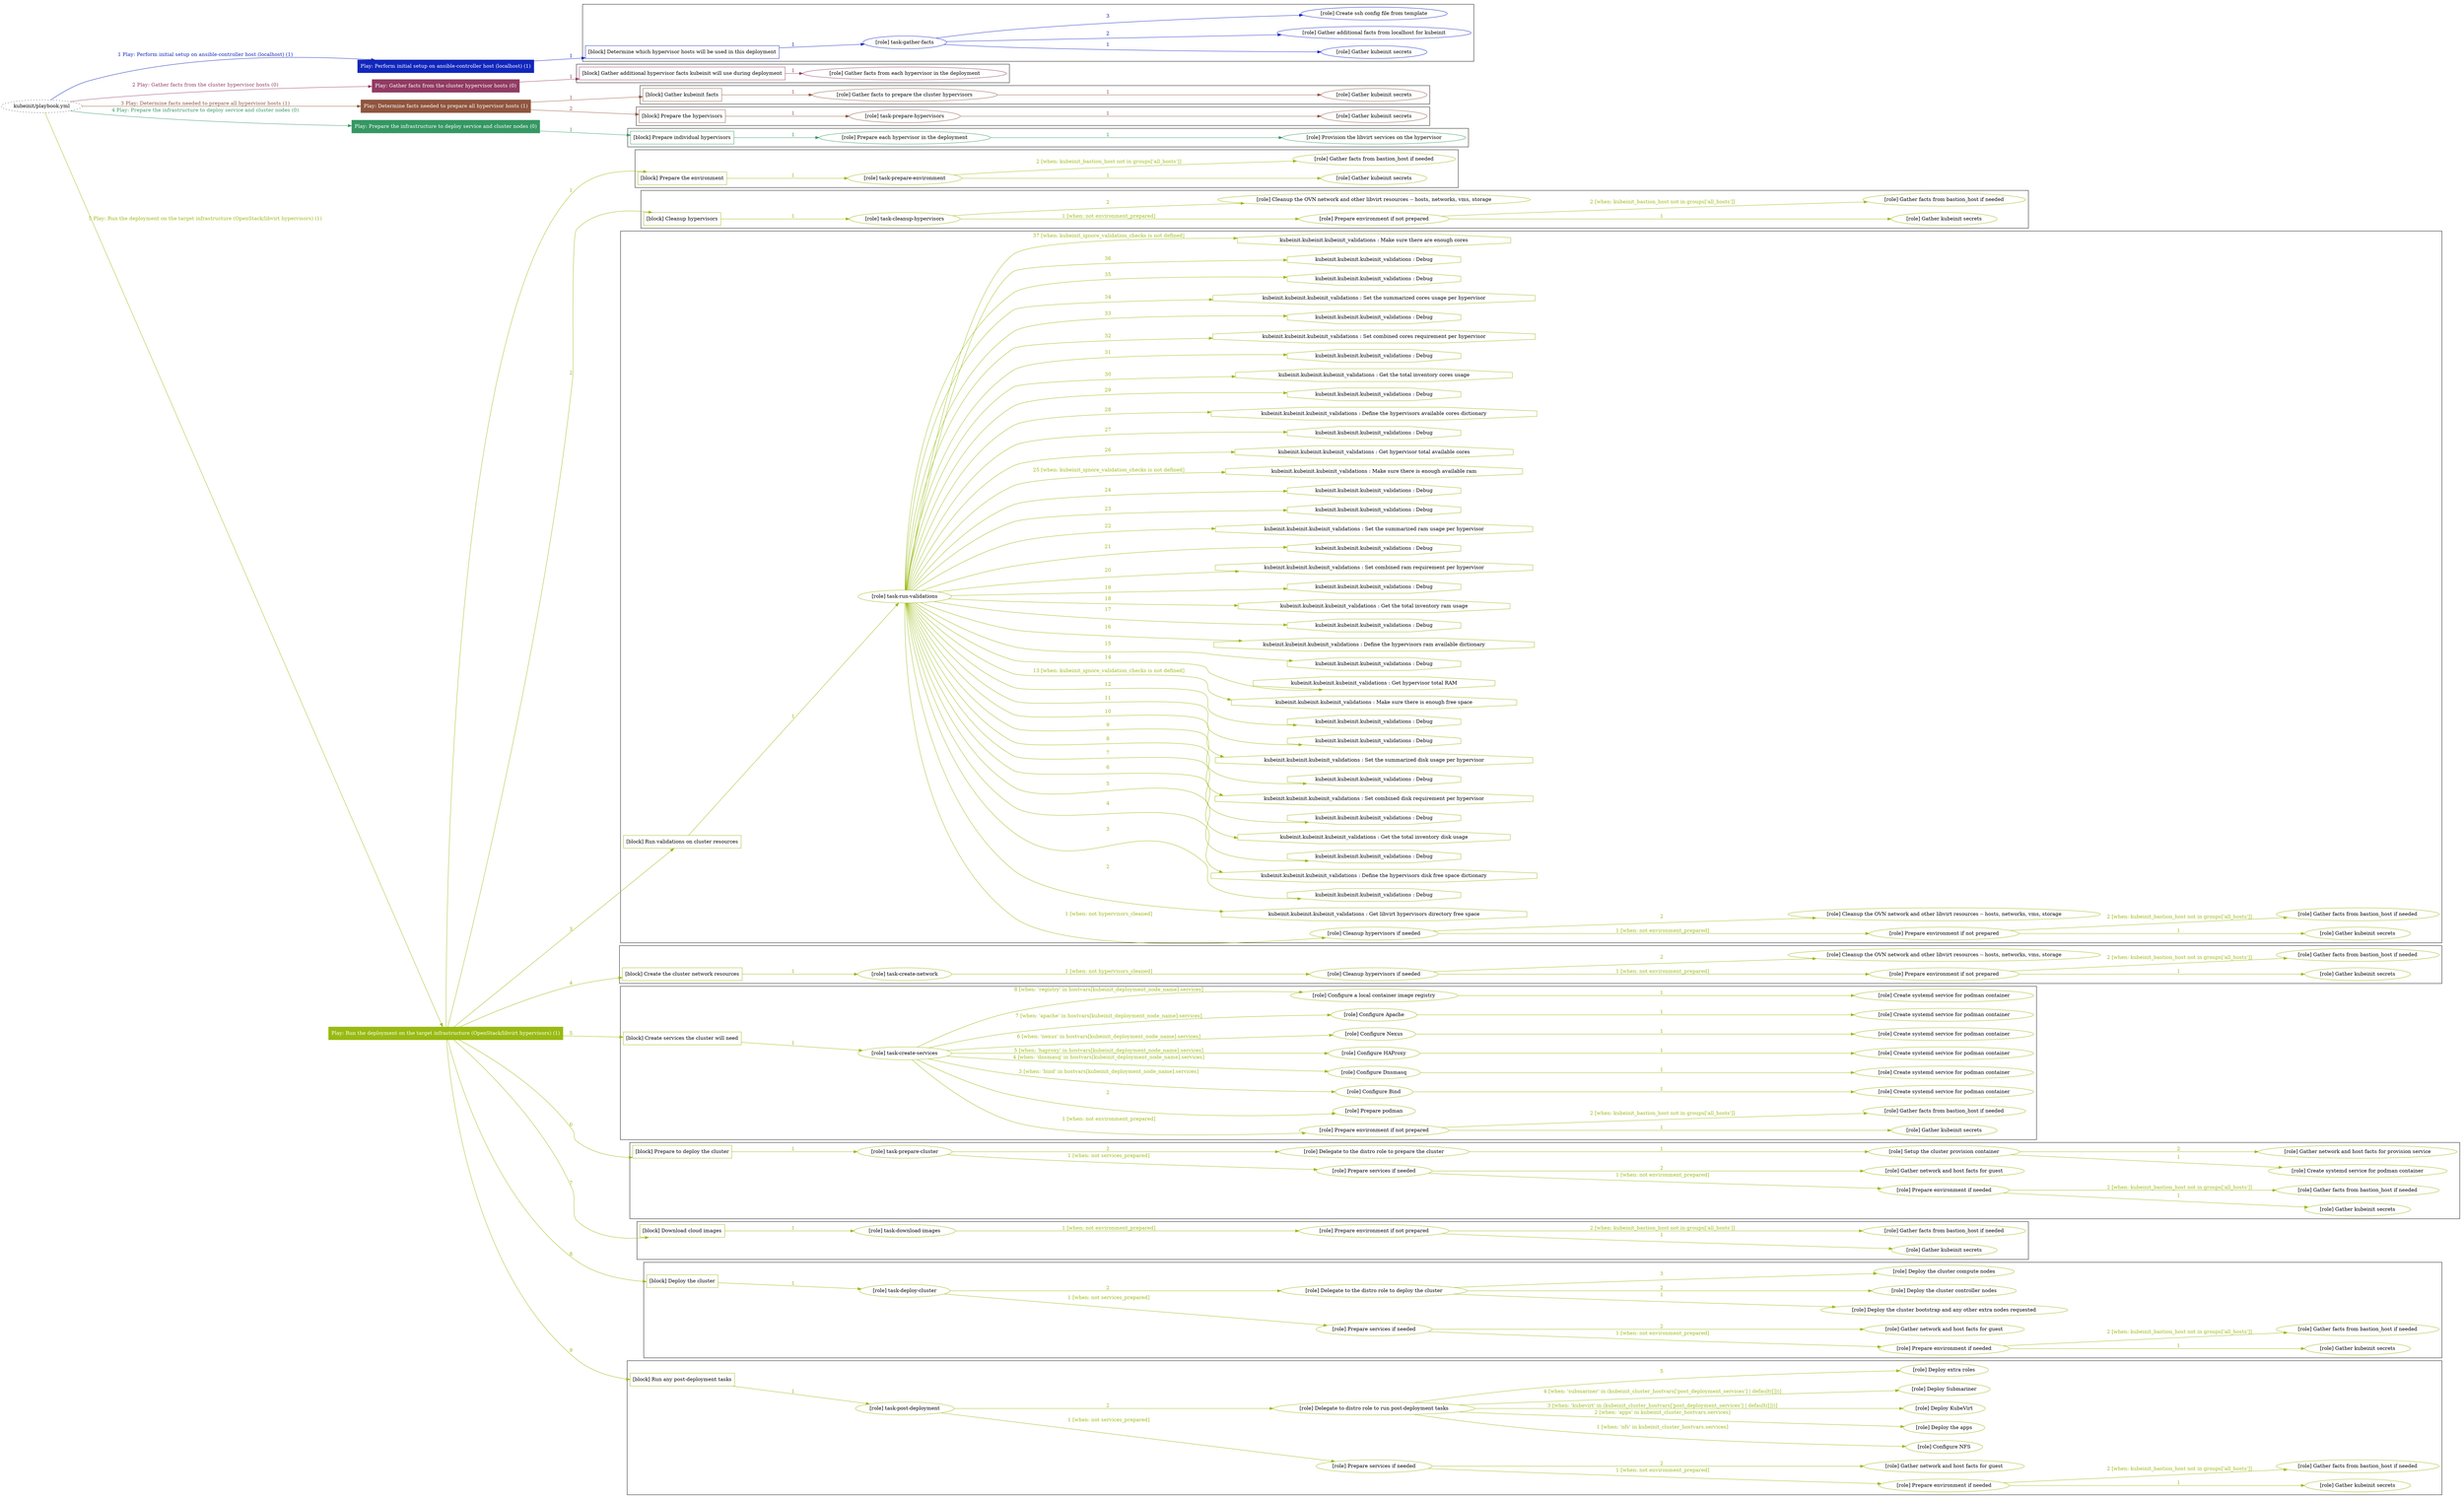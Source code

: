 digraph {
	graph [concentrate=true ordering=in rankdir=LR ratio=fill]
	edge [esep=5 sep=10]
	"kubeinit/playbook.yml" [URL="/home/runner/work/kubeinit/kubeinit/kubeinit/playbook.yml" id=playbook_8b12aa80 style=dotted]
	"kubeinit/playbook.yml" -> play_32041144 [label="1 Play: Perform initial setup on ansible-controller host (localhost) (1)" color="#1126bb" fontcolor="#1126bb" id=edge_play_32041144 labeltooltip="1 Play: Perform initial setup on ansible-controller host (localhost) (1)" tooltip="1 Play: Perform initial setup on ansible-controller host (localhost) (1)"]
	subgraph "Play: Perform initial setup on ansible-controller host (localhost) (1)" {
		play_32041144 [label="Play: Perform initial setup on ansible-controller host (localhost) (1)" URL="/home/runner/work/kubeinit/kubeinit/kubeinit/playbook.yml" color="#1126bb" fontcolor="#ffffff" id=play_32041144 shape=box style=filled tooltip=localhost]
		play_32041144 -> block_f4ffe1c3 [label=1 color="#1126bb" fontcolor="#1126bb" id=edge_block_f4ffe1c3 labeltooltip=1 tooltip=1]
		subgraph cluster_block_f4ffe1c3 {
			block_f4ffe1c3 [label="[block] Determine which hypervisor hosts will be used in this deployment" URL="/home/runner/work/kubeinit/kubeinit/kubeinit/playbook.yml" color="#1126bb" id=block_f4ffe1c3 labeltooltip="Determine which hypervisor hosts will be used in this deployment" shape=box tooltip="Determine which hypervisor hosts will be used in this deployment"]
			block_f4ffe1c3 -> role_4eb58a82 [label="1 " color="#1126bb" fontcolor="#1126bb" id=edge_role_4eb58a82 labeltooltip="1 " tooltip="1 "]
			subgraph "task-gather-facts" {
				role_4eb58a82 [label="[role] task-gather-facts" URL="/home/runner/work/kubeinit/kubeinit/kubeinit/playbook.yml" color="#1126bb" id=role_4eb58a82 tooltip="task-gather-facts"]
				role_4eb58a82 -> role_0585bf24 [label="1 " color="#1126bb" fontcolor="#1126bb" id=edge_role_0585bf24 labeltooltip="1 " tooltip="1 "]
				subgraph "Gather kubeinit secrets" {
					role_0585bf24 [label="[role] Gather kubeinit secrets" URL="/home/runner/.ansible/collections/ansible_collections/kubeinit/kubeinit/roles/kubeinit_prepare/tasks/build_hypervisors_group.yml" color="#1126bb" id=role_0585bf24 tooltip="Gather kubeinit secrets"]
				}
				role_4eb58a82 -> role_ec296f4f [label="2 " color="#1126bb" fontcolor="#1126bb" id=edge_role_ec296f4f labeltooltip="2 " tooltip="2 "]
				subgraph "Gather additional facts from localhost for kubeinit" {
					role_ec296f4f [label="[role] Gather additional facts from localhost for kubeinit" URL="/home/runner/.ansible/collections/ansible_collections/kubeinit/kubeinit/roles/kubeinit_prepare/tasks/build_hypervisors_group.yml" color="#1126bb" id=role_ec296f4f tooltip="Gather additional facts from localhost for kubeinit"]
				}
				role_4eb58a82 -> role_0dd475bd [label="3 " color="#1126bb" fontcolor="#1126bb" id=edge_role_0dd475bd labeltooltip="3 " tooltip="3 "]
				subgraph "Create ssh config file from template" {
					role_0dd475bd [label="[role] Create ssh config file from template" URL="/home/runner/.ansible/collections/ansible_collections/kubeinit/kubeinit/roles/kubeinit_prepare/tasks/build_hypervisors_group.yml" color="#1126bb" id=role_0dd475bd tooltip="Create ssh config file from template"]
				}
			}
		}
	}
	"kubeinit/playbook.yml" -> play_41a4c770 [label="2 Play: Gather facts from the cluster hypervisor hosts (0)" color="#913b63" fontcolor="#913b63" id=edge_play_41a4c770 labeltooltip="2 Play: Gather facts from the cluster hypervisor hosts (0)" tooltip="2 Play: Gather facts from the cluster hypervisor hosts (0)"]
	subgraph "Play: Gather facts from the cluster hypervisor hosts (0)" {
		play_41a4c770 [label="Play: Gather facts from the cluster hypervisor hosts (0)" URL="/home/runner/work/kubeinit/kubeinit/kubeinit/playbook.yml" color="#913b63" fontcolor="#ffffff" id=play_41a4c770 shape=box style=filled tooltip="Play: Gather facts from the cluster hypervisor hosts (0)"]
		play_41a4c770 -> block_f45b9be2 [label=1 color="#913b63" fontcolor="#913b63" id=edge_block_f45b9be2 labeltooltip=1 tooltip=1]
		subgraph cluster_block_f45b9be2 {
			block_f45b9be2 [label="[block] Gather additional hypervisor facts kubeinit will use during deployment" URL="/home/runner/work/kubeinit/kubeinit/kubeinit/playbook.yml" color="#913b63" id=block_f45b9be2 labeltooltip="Gather additional hypervisor facts kubeinit will use during deployment" shape=box tooltip="Gather additional hypervisor facts kubeinit will use during deployment"]
			block_f45b9be2 -> role_9c5a88fc [label="1 " color="#913b63" fontcolor="#913b63" id=edge_role_9c5a88fc labeltooltip="1 " tooltip="1 "]
			subgraph "Gather facts from each hypervisor in the deployment" {
				role_9c5a88fc [label="[role] Gather facts from each hypervisor in the deployment" URL="/home/runner/work/kubeinit/kubeinit/kubeinit/playbook.yml" color="#913b63" id=role_9c5a88fc tooltip="Gather facts from each hypervisor in the deployment"]
			}
		}
	}
	"kubeinit/playbook.yml" -> play_cfd9cc28 [label="3 Play: Determine facts needed to prepare all hypervisor hosts (1)" color="#8f553d" fontcolor="#8f553d" id=edge_play_cfd9cc28 labeltooltip="3 Play: Determine facts needed to prepare all hypervisor hosts (1)" tooltip="3 Play: Determine facts needed to prepare all hypervisor hosts (1)"]
	subgraph "Play: Determine facts needed to prepare all hypervisor hosts (1)" {
		play_cfd9cc28 [label="Play: Determine facts needed to prepare all hypervisor hosts (1)" URL="/home/runner/work/kubeinit/kubeinit/kubeinit/playbook.yml" color="#8f553d" fontcolor="#ffffff" id=play_cfd9cc28 shape=box style=filled tooltip=localhost]
		play_cfd9cc28 -> block_72a7403e [label=1 color="#8f553d" fontcolor="#8f553d" id=edge_block_72a7403e labeltooltip=1 tooltip=1]
		subgraph cluster_block_72a7403e {
			block_72a7403e [label="[block] Gather kubeinit facts" URL="/home/runner/work/kubeinit/kubeinit/kubeinit/playbook.yml" color="#8f553d" id=block_72a7403e labeltooltip="Gather kubeinit facts" shape=box tooltip="Gather kubeinit facts"]
			block_72a7403e -> role_560a6dba [label="1 " color="#8f553d" fontcolor="#8f553d" id=edge_role_560a6dba labeltooltip="1 " tooltip="1 "]
			subgraph "Gather facts to prepare the cluster hypervisors" {
				role_560a6dba [label="[role] Gather facts to prepare the cluster hypervisors" URL="/home/runner/work/kubeinit/kubeinit/kubeinit/playbook.yml" color="#8f553d" id=role_560a6dba tooltip="Gather facts to prepare the cluster hypervisors"]
				role_560a6dba -> role_d47bc253 [label="1 " color="#8f553d" fontcolor="#8f553d" id=edge_role_d47bc253 labeltooltip="1 " tooltip="1 "]
				subgraph "Gather kubeinit secrets" {
					role_d47bc253 [label="[role] Gather kubeinit secrets" URL="/home/runner/.ansible/collections/ansible_collections/kubeinit/kubeinit/roles/kubeinit_prepare/tasks/gather_kubeinit_facts.yml" color="#8f553d" id=role_d47bc253 tooltip="Gather kubeinit secrets"]
				}
			}
		}
		play_cfd9cc28 -> block_641750ef [label=2 color="#8f553d" fontcolor="#8f553d" id=edge_block_641750ef labeltooltip=2 tooltip=2]
		subgraph cluster_block_641750ef {
			block_641750ef [label="[block] Prepare the hypervisors" URL="/home/runner/work/kubeinit/kubeinit/kubeinit/playbook.yml" color="#8f553d" id=block_641750ef labeltooltip="Prepare the hypervisors" shape=box tooltip="Prepare the hypervisors"]
			block_641750ef -> role_99700497 [label="1 " color="#8f553d" fontcolor="#8f553d" id=edge_role_99700497 labeltooltip="1 " tooltip="1 "]
			subgraph "task-prepare-hypervisors" {
				role_99700497 [label="[role] task-prepare-hypervisors" URL="/home/runner/work/kubeinit/kubeinit/kubeinit/playbook.yml" color="#8f553d" id=role_99700497 tooltip="task-prepare-hypervisors"]
				role_99700497 -> role_47a752c6 [label="1 " color="#8f553d" fontcolor="#8f553d" id=edge_role_47a752c6 labeltooltip="1 " tooltip="1 "]
				subgraph "Gather kubeinit secrets" {
					role_47a752c6 [label="[role] Gather kubeinit secrets" URL="/home/runner/.ansible/collections/ansible_collections/kubeinit/kubeinit/roles/kubeinit_prepare/tasks/gather_kubeinit_facts.yml" color="#8f553d" id=role_47a752c6 tooltip="Gather kubeinit secrets"]
				}
			}
		}
	}
	"kubeinit/playbook.yml" -> play_3827c66f [label="4 Play: Prepare the infrastructure to deploy service and cluster nodes (0)" color="#359763" fontcolor="#359763" id=edge_play_3827c66f labeltooltip="4 Play: Prepare the infrastructure to deploy service and cluster nodes (0)" tooltip="4 Play: Prepare the infrastructure to deploy service and cluster nodes (0)"]
	subgraph "Play: Prepare the infrastructure to deploy service and cluster nodes (0)" {
		play_3827c66f [label="Play: Prepare the infrastructure to deploy service and cluster nodes (0)" URL="/home/runner/work/kubeinit/kubeinit/kubeinit/playbook.yml" color="#359763" fontcolor="#ffffff" id=play_3827c66f shape=box style=filled tooltip="Play: Prepare the infrastructure to deploy service and cluster nodes (0)"]
		play_3827c66f -> block_56265cd6 [label=1 color="#359763" fontcolor="#359763" id=edge_block_56265cd6 labeltooltip=1 tooltip=1]
		subgraph cluster_block_56265cd6 {
			block_56265cd6 [label="[block] Prepare individual hypervisors" URL="/home/runner/work/kubeinit/kubeinit/kubeinit/playbook.yml" color="#359763" id=block_56265cd6 labeltooltip="Prepare individual hypervisors" shape=box tooltip="Prepare individual hypervisors"]
			block_56265cd6 -> role_47e3dcce [label="1 " color="#359763" fontcolor="#359763" id=edge_role_47e3dcce labeltooltip="1 " tooltip="1 "]
			subgraph "Prepare each hypervisor in the deployment" {
				role_47e3dcce [label="[role] Prepare each hypervisor in the deployment" URL="/home/runner/work/kubeinit/kubeinit/kubeinit/playbook.yml" color="#359763" id=role_47e3dcce tooltip="Prepare each hypervisor in the deployment"]
				role_47e3dcce -> role_7da833a6 [label="1 " color="#359763" fontcolor="#359763" id=edge_role_7da833a6 labeltooltip="1 " tooltip="1 "]
				subgraph "Provision the libvirt services on the hypervisor" {
					role_7da833a6 [label="[role] Provision the libvirt services on the hypervisor" URL="/home/runner/.ansible/collections/ansible_collections/kubeinit/kubeinit/roles/kubeinit_prepare/tasks/prepare_hypervisor.yml" color="#359763" id=role_7da833a6 tooltip="Provision the libvirt services on the hypervisor"]
				}
			}
		}
	}
	"kubeinit/playbook.yml" -> play_e347ad2b [label="5 Play: Run the deployment on the target infrastructure (OpenStack/libvirt hypervisors) (1)" color="#98ba12" fontcolor="#98ba12" id=edge_play_e347ad2b labeltooltip="5 Play: Run the deployment on the target infrastructure (OpenStack/libvirt hypervisors) (1)" tooltip="5 Play: Run the deployment on the target infrastructure (OpenStack/libvirt hypervisors) (1)"]
	subgraph "Play: Run the deployment on the target infrastructure (OpenStack/libvirt hypervisors) (1)" {
		play_e347ad2b [label="Play: Run the deployment on the target infrastructure (OpenStack/libvirt hypervisors) (1)" URL="/home/runner/work/kubeinit/kubeinit/kubeinit/playbook.yml" color="#98ba12" fontcolor="#ffffff" id=play_e347ad2b shape=box style=filled tooltip=localhost]
		play_e347ad2b -> block_23917471 [label=1 color="#98ba12" fontcolor="#98ba12" id=edge_block_23917471 labeltooltip=1 tooltip=1]
		subgraph cluster_block_23917471 {
			block_23917471 [label="[block] Prepare the environment" URL="/home/runner/work/kubeinit/kubeinit/kubeinit/playbook.yml" color="#98ba12" id=block_23917471 labeltooltip="Prepare the environment" shape=box tooltip="Prepare the environment"]
			block_23917471 -> role_3a523048 [label="1 " color="#98ba12" fontcolor="#98ba12" id=edge_role_3a523048 labeltooltip="1 " tooltip="1 "]
			subgraph "task-prepare-environment" {
				role_3a523048 [label="[role] task-prepare-environment" URL="/home/runner/work/kubeinit/kubeinit/kubeinit/playbook.yml" color="#98ba12" id=role_3a523048 tooltip="task-prepare-environment"]
				role_3a523048 -> role_b6a2ec18 [label="1 " color="#98ba12" fontcolor="#98ba12" id=edge_role_b6a2ec18 labeltooltip="1 " tooltip="1 "]
				subgraph "Gather kubeinit secrets" {
					role_b6a2ec18 [label="[role] Gather kubeinit secrets" URL="/home/runner/.ansible/collections/ansible_collections/kubeinit/kubeinit/roles/kubeinit_prepare/tasks/gather_kubeinit_facts.yml" color="#98ba12" id=role_b6a2ec18 tooltip="Gather kubeinit secrets"]
				}
				role_3a523048 -> role_ccd3f1cb [label="2 [when: kubeinit_bastion_host not in groups['all_hosts']]" color="#98ba12" fontcolor="#98ba12" id=edge_role_ccd3f1cb labeltooltip="2 [when: kubeinit_bastion_host not in groups['all_hosts']]" tooltip="2 [when: kubeinit_bastion_host not in groups['all_hosts']]"]
				subgraph "Gather facts from bastion_host if needed" {
					role_ccd3f1cb [label="[role] Gather facts from bastion_host if needed" URL="/home/runner/.ansible/collections/ansible_collections/kubeinit/kubeinit/roles/kubeinit_prepare/tasks/main.yml" color="#98ba12" id=role_ccd3f1cb tooltip="Gather facts from bastion_host if needed"]
				}
			}
		}
		play_e347ad2b -> block_2bd3805b [label=2 color="#98ba12" fontcolor="#98ba12" id=edge_block_2bd3805b labeltooltip=2 tooltip=2]
		subgraph cluster_block_2bd3805b {
			block_2bd3805b [label="[block] Cleanup hypervisors" URL="/home/runner/work/kubeinit/kubeinit/kubeinit/playbook.yml" color="#98ba12" id=block_2bd3805b labeltooltip="Cleanup hypervisors" shape=box tooltip="Cleanup hypervisors"]
			block_2bd3805b -> role_9230baf7 [label="1 " color="#98ba12" fontcolor="#98ba12" id=edge_role_9230baf7 labeltooltip="1 " tooltip="1 "]
			subgraph "task-cleanup-hypervisors" {
				role_9230baf7 [label="[role] task-cleanup-hypervisors" URL="/home/runner/work/kubeinit/kubeinit/kubeinit/playbook.yml" color="#98ba12" id=role_9230baf7 tooltip="task-cleanup-hypervisors"]
				role_9230baf7 -> role_53d10591 [label="1 [when: not environment_prepared]" color="#98ba12" fontcolor="#98ba12" id=edge_role_53d10591 labeltooltip="1 [when: not environment_prepared]" tooltip="1 [when: not environment_prepared]"]
				subgraph "Prepare environment if not prepared" {
					role_53d10591 [label="[role] Prepare environment if not prepared" URL="/home/runner/.ansible/collections/ansible_collections/kubeinit/kubeinit/roles/kubeinit_libvirt/tasks/cleanup_hypervisors.yml" color="#98ba12" id=role_53d10591 tooltip="Prepare environment if not prepared"]
					role_53d10591 -> role_59c97da1 [label="1 " color="#98ba12" fontcolor="#98ba12" id=edge_role_59c97da1 labeltooltip="1 " tooltip="1 "]
					subgraph "Gather kubeinit secrets" {
						role_59c97da1 [label="[role] Gather kubeinit secrets" URL="/home/runner/.ansible/collections/ansible_collections/kubeinit/kubeinit/roles/kubeinit_prepare/tasks/gather_kubeinit_facts.yml" color="#98ba12" id=role_59c97da1 tooltip="Gather kubeinit secrets"]
					}
					role_53d10591 -> role_84576f55 [label="2 [when: kubeinit_bastion_host not in groups['all_hosts']]" color="#98ba12" fontcolor="#98ba12" id=edge_role_84576f55 labeltooltip="2 [when: kubeinit_bastion_host not in groups['all_hosts']]" tooltip="2 [when: kubeinit_bastion_host not in groups['all_hosts']]"]
					subgraph "Gather facts from bastion_host if needed" {
						role_84576f55 [label="[role] Gather facts from bastion_host if needed" URL="/home/runner/.ansible/collections/ansible_collections/kubeinit/kubeinit/roles/kubeinit_prepare/tasks/main.yml" color="#98ba12" id=role_84576f55 tooltip="Gather facts from bastion_host if needed"]
					}
				}
				role_9230baf7 -> role_d8c16086 [label="2 " color="#98ba12" fontcolor="#98ba12" id=edge_role_d8c16086 labeltooltip="2 " tooltip="2 "]
				subgraph "Cleanup the OVN network and other libvirt resources -- hosts, networks, vms, storage" {
					role_d8c16086 [label="[role] Cleanup the OVN network and other libvirt resources -- hosts, networks, vms, storage" URL="/home/runner/.ansible/collections/ansible_collections/kubeinit/kubeinit/roles/kubeinit_libvirt/tasks/cleanup_hypervisors.yml" color="#98ba12" id=role_d8c16086 tooltip="Cleanup the OVN network and other libvirt resources -- hosts, networks, vms, storage"]
				}
			}
		}
		play_e347ad2b -> block_ea055cd5 [label=3 color="#98ba12" fontcolor="#98ba12" id=edge_block_ea055cd5 labeltooltip=3 tooltip=3]
		subgraph cluster_block_ea055cd5 {
			block_ea055cd5 [label="[block] Run validations on cluster resources" URL="/home/runner/work/kubeinit/kubeinit/kubeinit/playbook.yml" color="#98ba12" id=block_ea055cd5 labeltooltip="Run validations on cluster resources" shape=box tooltip="Run validations on cluster resources"]
			block_ea055cd5 -> role_c07b286b [label="1 " color="#98ba12" fontcolor="#98ba12" id=edge_role_c07b286b labeltooltip="1 " tooltip="1 "]
			subgraph "task-run-validations" {
				role_c07b286b [label="[role] task-run-validations" URL="/home/runner/work/kubeinit/kubeinit/kubeinit/playbook.yml" color="#98ba12" id=role_c07b286b tooltip="task-run-validations"]
				role_c07b286b -> role_439ac040 [label="1 [when: not hypervisors_cleaned]" color="#98ba12" fontcolor="#98ba12" id=edge_role_439ac040 labeltooltip="1 [when: not hypervisors_cleaned]" tooltip="1 [when: not hypervisors_cleaned]"]
				subgraph "Cleanup hypervisors if needed" {
					role_439ac040 [label="[role] Cleanup hypervisors if needed" URL="/home/runner/.ansible/collections/ansible_collections/kubeinit/kubeinit/roles/kubeinit_validations/tasks/main.yml" color="#98ba12" id=role_439ac040 tooltip="Cleanup hypervisors if needed"]
					role_439ac040 -> role_efeaed1e [label="1 [when: not environment_prepared]" color="#98ba12" fontcolor="#98ba12" id=edge_role_efeaed1e labeltooltip="1 [when: not environment_prepared]" tooltip="1 [when: not environment_prepared]"]
					subgraph "Prepare environment if not prepared" {
						role_efeaed1e [label="[role] Prepare environment if not prepared" URL="/home/runner/.ansible/collections/ansible_collections/kubeinit/kubeinit/roles/kubeinit_libvirt/tasks/cleanup_hypervisors.yml" color="#98ba12" id=role_efeaed1e tooltip="Prepare environment if not prepared"]
						role_efeaed1e -> role_7ae029b1 [label="1 " color="#98ba12" fontcolor="#98ba12" id=edge_role_7ae029b1 labeltooltip="1 " tooltip="1 "]
						subgraph "Gather kubeinit secrets" {
							role_7ae029b1 [label="[role] Gather kubeinit secrets" URL="/home/runner/.ansible/collections/ansible_collections/kubeinit/kubeinit/roles/kubeinit_prepare/tasks/gather_kubeinit_facts.yml" color="#98ba12" id=role_7ae029b1 tooltip="Gather kubeinit secrets"]
						}
						role_efeaed1e -> role_243240c2 [label="2 [when: kubeinit_bastion_host not in groups['all_hosts']]" color="#98ba12" fontcolor="#98ba12" id=edge_role_243240c2 labeltooltip="2 [when: kubeinit_bastion_host not in groups['all_hosts']]" tooltip="2 [when: kubeinit_bastion_host not in groups['all_hosts']]"]
						subgraph "Gather facts from bastion_host if needed" {
							role_243240c2 [label="[role] Gather facts from bastion_host if needed" URL="/home/runner/.ansible/collections/ansible_collections/kubeinit/kubeinit/roles/kubeinit_prepare/tasks/main.yml" color="#98ba12" id=role_243240c2 tooltip="Gather facts from bastion_host if needed"]
						}
					}
					role_439ac040 -> role_572f9da3 [label="2 " color="#98ba12" fontcolor="#98ba12" id=edge_role_572f9da3 labeltooltip="2 " tooltip="2 "]
					subgraph "Cleanup the OVN network and other libvirt resources -- hosts, networks, vms, storage" {
						role_572f9da3 [label="[role] Cleanup the OVN network and other libvirt resources -- hosts, networks, vms, storage" URL="/home/runner/.ansible/collections/ansible_collections/kubeinit/kubeinit/roles/kubeinit_libvirt/tasks/cleanup_hypervisors.yml" color="#98ba12" id=role_572f9da3 tooltip="Cleanup the OVN network and other libvirt resources -- hosts, networks, vms, storage"]
					}
				}
				task_7e718cb1 [label="kubeinit.kubeinit.kubeinit_validations : Get libvirt hypervisors directory free space" URL="/home/runner/.ansible/collections/ansible_collections/kubeinit/kubeinit/roles/kubeinit_validations/tasks/10_libvirt_free_space.yml" color="#98ba12" id=task_7e718cb1 shape=octagon tooltip="kubeinit.kubeinit.kubeinit_validations : Get libvirt hypervisors directory free space"]
				role_c07b286b -> task_7e718cb1 [label="2 " color="#98ba12" fontcolor="#98ba12" id=edge_task_7e718cb1 labeltooltip="2 " tooltip="2 "]
				task_f4bd7e48 [label="kubeinit.kubeinit.kubeinit_validations : Debug" URL="/home/runner/.ansible/collections/ansible_collections/kubeinit/kubeinit/roles/kubeinit_validations/tasks/10_libvirt_free_space.yml" color="#98ba12" id=task_f4bd7e48 shape=octagon tooltip="kubeinit.kubeinit.kubeinit_validations : Debug"]
				role_c07b286b -> task_f4bd7e48 [label="3 " color="#98ba12" fontcolor="#98ba12" id=edge_task_f4bd7e48 labeltooltip="3 " tooltip="3 "]
				task_ff4e1c7a [label="kubeinit.kubeinit.kubeinit_validations : Define the hypervisors disk free space dictionary" URL="/home/runner/.ansible/collections/ansible_collections/kubeinit/kubeinit/roles/kubeinit_validations/tasks/10_libvirt_free_space.yml" color="#98ba12" id=task_ff4e1c7a shape=octagon tooltip="kubeinit.kubeinit.kubeinit_validations : Define the hypervisors disk free space dictionary"]
				role_c07b286b -> task_ff4e1c7a [label="4 " color="#98ba12" fontcolor="#98ba12" id=edge_task_ff4e1c7a labeltooltip="4 " tooltip="4 "]
				task_99298e10 [label="kubeinit.kubeinit.kubeinit_validations : Debug" URL="/home/runner/.ansible/collections/ansible_collections/kubeinit/kubeinit/roles/kubeinit_validations/tasks/10_libvirt_free_space.yml" color="#98ba12" id=task_99298e10 shape=octagon tooltip="kubeinit.kubeinit.kubeinit_validations : Debug"]
				role_c07b286b -> task_99298e10 [label="5 " color="#98ba12" fontcolor="#98ba12" id=edge_task_99298e10 labeltooltip="5 " tooltip="5 "]
				task_6109164d [label="kubeinit.kubeinit.kubeinit_validations : Get the total inventory disk usage" URL="/home/runner/.ansible/collections/ansible_collections/kubeinit/kubeinit/roles/kubeinit_validations/tasks/10_libvirt_free_space.yml" color="#98ba12" id=task_6109164d shape=octagon tooltip="kubeinit.kubeinit.kubeinit_validations : Get the total inventory disk usage"]
				role_c07b286b -> task_6109164d [label="6 " color="#98ba12" fontcolor="#98ba12" id=edge_task_6109164d labeltooltip="6 " tooltip="6 "]
				task_1cd34468 [label="kubeinit.kubeinit.kubeinit_validations : Debug" URL="/home/runner/.ansible/collections/ansible_collections/kubeinit/kubeinit/roles/kubeinit_validations/tasks/10_libvirt_free_space.yml" color="#98ba12" id=task_1cd34468 shape=octagon tooltip="kubeinit.kubeinit.kubeinit_validations : Debug"]
				role_c07b286b -> task_1cd34468 [label="7 " color="#98ba12" fontcolor="#98ba12" id=edge_task_1cd34468 labeltooltip="7 " tooltip="7 "]
				task_bff57b2f [label="kubeinit.kubeinit.kubeinit_validations : Set combined disk requirement per hypervisor" URL="/home/runner/.ansible/collections/ansible_collections/kubeinit/kubeinit/roles/kubeinit_validations/tasks/10_libvirt_free_space.yml" color="#98ba12" id=task_bff57b2f shape=octagon tooltip="kubeinit.kubeinit.kubeinit_validations : Set combined disk requirement per hypervisor"]
				role_c07b286b -> task_bff57b2f [label="8 " color="#98ba12" fontcolor="#98ba12" id=edge_task_bff57b2f labeltooltip="8 " tooltip="8 "]
				task_03d071d6 [label="kubeinit.kubeinit.kubeinit_validations : Debug" URL="/home/runner/.ansible/collections/ansible_collections/kubeinit/kubeinit/roles/kubeinit_validations/tasks/10_libvirt_free_space.yml" color="#98ba12" id=task_03d071d6 shape=octagon tooltip="kubeinit.kubeinit.kubeinit_validations : Debug"]
				role_c07b286b -> task_03d071d6 [label="9 " color="#98ba12" fontcolor="#98ba12" id=edge_task_03d071d6 labeltooltip="9 " tooltip="9 "]
				task_604003cd [label="kubeinit.kubeinit.kubeinit_validations : Set the summarized disk usage per hypervisor" URL="/home/runner/.ansible/collections/ansible_collections/kubeinit/kubeinit/roles/kubeinit_validations/tasks/10_libvirt_free_space.yml" color="#98ba12" id=task_604003cd shape=octagon tooltip="kubeinit.kubeinit.kubeinit_validations : Set the summarized disk usage per hypervisor"]
				role_c07b286b -> task_604003cd [label="10 " color="#98ba12" fontcolor="#98ba12" id=edge_task_604003cd labeltooltip="10 " tooltip="10 "]
				task_500b177b [label="kubeinit.kubeinit.kubeinit_validations : Debug" URL="/home/runner/.ansible/collections/ansible_collections/kubeinit/kubeinit/roles/kubeinit_validations/tasks/10_libvirt_free_space.yml" color="#98ba12" id=task_500b177b shape=octagon tooltip="kubeinit.kubeinit.kubeinit_validations : Debug"]
				role_c07b286b -> task_500b177b [label="11 " color="#98ba12" fontcolor="#98ba12" id=edge_task_500b177b labeltooltip="11 " tooltip="11 "]
				task_870cc62e [label="kubeinit.kubeinit.kubeinit_validations : Debug" URL="/home/runner/.ansible/collections/ansible_collections/kubeinit/kubeinit/roles/kubeinit_validations/tasks/10_libvirt_free_space.yml" color="#98ba12" id=task_870cc62e shape=octagon tooltip="kubeinit.kubeinit.kubeinit_validations : Debug"]
				role_c07b286b -> task_870cc62e [label="12 " color="#98ba12" fontcolor="#98ba12" id=edge_task_870cc62e labeltooltip="12 " tooltip="12 "]
				task_c1871f2a [label="kubeinit.kubeinit.kubeinit_validations : Make sure there is enough free space" URL="/home/runner/.ansible/collections/ansible_collections/kubeinit/kubeinit/roles/kubeinit_validations/tasks/10_libvirt_free_space.yml" color="#98ba12" id=task_c1871f2a shape=octagon tooltip="kubeinit.kubeinit.kubeinit_validations : Make sure there is enough free space"]
				role_c07b286b -> task_c1871f2a [label="13 [when: kubeinit_ignore_validation_checks is not defined]" color="#98ba12" fontcolor="#98ba12" id=edge_task_c1871f2a labeltooltip="13 [when: kubeinit_ignore_validation_checks is not defined]" tooltip="13 [when: kubeinit_ignore_validation_checks is not defined]"]
				task_499ae37b [label="kubeinit.kubeinit.kubeinit_validations : Get hypervisor total RAM" URL="/home/runner/.ansible/collections/ansible_collections/kubeinit/kubeinit/roles/kubeinit_validations/tasks/20_libvirt_available_ram.yml" color="#98ba12" id=task_499ae37b shape=octagon tooltip="kubeinit.kubeinit.kubeinit_validations : Get hypervisor total RAM"]
				role_c07b286b -> task_499ae37b [label="14 " color="#98ba12" fontcolor="#98ba12" id=edge_task_499ae37b labeltooltip="14 " tooltip="14 "]
				task_a9e8ff91 [label="kubeinit.kubeinit.kubeinit_validations : Debug" URL="/home/runner/.ansible/collections/ansible_collections/kubeinit/kubeinit/roles/kubeinit_validations/tasks/20_libvirt_available_ram.yml" color="#98ba12" id=task_a9e8ff91 shape=octagon tooltip="kubeinit.kubeinit.kubeinit_validations : Debug"]
				role_c07b286b -> task_a9e8ff91 [label="15 " color="#98ba12" fontcolor="#98ba12" id=edge_task_a9e8ff91 labeltooltip="15 " tooltip="15 "]
				task_1ec5c774 [label="kubeinit.kubeinit.kubeinit_validations : Define the hypervisors ram available dictionary" URL="/home/runner/.ansible/collections/ansible_collections/kubeinit/kubeinit/roles/kubeinit_validations/tasks/20_libvirt_available_ram.yml" color="#98ba12" id=task_1ec5c774 shape=octagon tooltip="kubeinit.kubeinit.kubeinit_validations : Define the hypervisors ram available dictionary"]
				role_c07b286b -> task_1ec5c774 [label="16 " color="#98ba12" fontcolor="#98ba12" id=edge_task_1ec5c774 labeltooltip="16 " tooltip="16 "]
				task_d194d14b [label="kubeinit.kubeinit.kubeinit_validations : Debug" URL="/home/runner/.ansible/collections/ansible_collections/kubeinit/kubeinit/roles/kubeinit_validations/tasks/20_libvirt_available_ram.yml" color="#98ba12" id=task_d194d14b shape=octagon tooltip="kubeinit.kubeinit.kubeinit_validations : Debug"]
				role_c07b286b -> task_d194d14b [label="17 " color="#98ba12" fontcolor="#98ba12" id=edge_task_d194d14b labeltooltip="17 " tooltip="17 "]
				task_e334a702 [label="kubeinit.kubeinit.kubeinit_validations : Get the total inventory ram usage" URL="/home/runner/.ansible/collections/ansible_collections/kubeinit/kubeinit/roles/kubeinit_validations/tasks/20_libvirt_available_ram.yml" color="#98ba12" id=task_e334a702 shape=octagon tooltip="kubeinit.kubeinit.kubeinit_validations : Get the total inventory ram usage"]
				role_c07b286b -> task_e334a702 [label="18 " color="#98ba12" fontcolor="#98ba12" id=edge_task_e334a702 labeltooltip="18 " tooltip="18 "]
				task_8a17eb34 [label="kubeinit.kubeinit.kubeinit_validations : Debug" URL="/home/runner/.ansible/collections/ansible_collections/kubeinit/kubeinit/roles/kubeinit_validations/tasks/20_libvirt_available_ram.yml" color="#98ba12" id=task_8a17eb34 shape=octagon tooltip="kubeinit.kubeinit.kubeinit_validations : Debug"]
				role_c07b286b -> task_8a17eb34 [label="19 " color="#98ba12" fontcolor="#98ba12" id=edge_task_8a17eb34 labeltooltip="19 " tooltip="19 "]
				task_ad44d7b3 [label="kubeinit.kubeinit.kubeinit_validations : Set combined ram requirement per hypervisor" URL="/home/runner/.ansible/collections/ansible_collections/kubeinit/kubeinit/roles/kubeinit_validations/tasks/20_libvirt_available_ram.yml" color="#98ba12" id=task_ad44d7b3 shape=octagon tooltip="kubeinit.kubeinit.kubeinit_validations : Set combined ram requirement per hypervisor"]
				role_c07b286b -> task_ad44d7b3 [label="20 " color="#98ba12" fontcolor="#98ba12" id=edge_task_ad44d7b3 labeltooltip="20 " tooltip="20 "]
				task_d383f9d6 [label="kubeinit.kubeinit.kubeinit_validations : Debug" URL="/home/runner/.ansible/collections/ansible_collections/kubeinit/kubeinit/roles/kubeinit_validations/tasks/20_libvirt_available_ram.yml" color="#98ba12" id=task_d383f9d6 shape=octagon tooltip="kubeinit.kubeinit.kubeinit_validations : Debug"]
				role_c07b286b -> task_d383f9d6 [label="21 " color="#98ba12" fontcolor="#98ba12" id=edge_task_d383f9d6 labeltooltip="21 " tooltip="21 "]
				task_e73982df [label="kubeinit.kubeinit.kubeinit_validations : Set the summarized ram usage per hypervisor" URL="/home/runner/.ansible/collections/ansible_collections/kubeinit/kubeinit/roles/kubeinit_validations/tasks/20_libvirt_available_ram.yml" color="#98ba12" id=task_e73982df shape=octagon tooltip="kubeinit.kubeinit.kubeinit_validations : Set the summarized ram usage per hypervisor"]
				role_c07b286b -> task_e73982df [label="22 " color="#98ba12" fontcolor="#98ba12" id=edge_task_e73982df labeltooltip="22 " tooltip="22 "]
				task_38878295 [label="kubeinit.kubeinit.kubeinit_validations : Debug" URL="/home/runner/.ansible/collections/ansible_collections/kubeinit/kubeinit/roles/kubeinit_validations/tasks/20_libvirt_available_ram.yml" color="#98ba12" id=task_38878295 shape=octagon tooltip="kubeinit.kubeinit.kubeinit_validations : Debug"]
				role_c07b286b -> task_38878295 [label="23 " color="#98ba12" fontcolor="#98ba12" id=edge_task_38878295 labeltooltip="23 " tooltip="23 "]
				task_4cf2d654 [label="kubeinit.kubeinit.kubeinit_validations : Debug" URL="/home/runner/.ansible/collections/ansible_collections/kubeinit/kubeinit/roles/kubeinit_validations/tasks/20_libvirt_available_ram.yml" color="#98ba12" id=task_4cf2d654 shape=octagon tooltip="kubeinit.kubeinit.kubeinit_validations : Debug"]
				role_c07b286b -> task_4cf2d654 [label="24 " color="#98ba12" fontcolor="#98ba12" id=edge_task_4cf2d654 labeltooltip="24 " tooltip="24 "]
				task_65537031 [label="kubeinit.kubeinit.kubeinit_validations : Make sure there is enough available ram" URL="/home/runner/.ansible/collections/ansible_collections/kubeinit/kubeinit/roles/kubeinit_validations/tasks/20_libvirt_available_ram.yml" color="#98ba12" id=task_65537031 shape=octagon tooltip="kubeinit.kubeinit.kubeinit_validations : Make sure there is enough available ram"]
				role_c07b286b -> task_65537031 [label="25 [when: kubeinit_ignore_validation_checks is not defined]" color="#98ba12" fontcolor="#98ba12" id=edge_task_65537031 labeltooltip="25 [when: kubeinit_ignore_validation_checks is not defined]" tooltip="25 [when: kubeinit_ignore_validation_checks is not defined]"]
				task_1969f5d9 [label="kubeinit.kubeinit.kubeinit_validations : Get hypervisor total available cores" URL="/home/runner/.ansible/collections/ansible_collections/kubeinit/kubeinit/roles/kubeinit_validations/tasks/30_libvirt_check_cpu_cores.yml" color="#98ba12" id=task_1969f5d9 shape=octagon tooltip="kubeinit.kubeinit.kubeinit_validations : Get hypervisor total available cores"]
				role_c07b286b -> task_1969f5d9 [label="26 " color="#98ba12" fontcolor="#98ba12" id=edge_task_1969f5d9 labeltooltip="26 " tooltip="26 "]
				task_15096f48 [label="kubeinit.kubeinit.kubeinit_validations : Debug" URL="/home/runner/.ansible/collections/ansible_collections/kubeinit/kubeinit/roles/kubeinit_validations/tasks/30_libvirt_check_cpu_cores.yml" color="#98ba12" id=task_15096f48 shape=octagon tooltip="kubeinit.kubeinit.kubeinit_validations : Debug"]
				role_c07b286b -> task_15096f48 [label="27 " color="#98ba12" fontcolor="#98ba12" id=edge_task_15096f48 labeltooltip="27 " tooltip="27 "]
				task_a93f25a1 [label="kubeinit.kubeinit.kubeinit_validations : Define the hypervisors available cores dictionary" URL="/home/runner/.ansible/collections/ansible_collections/kubeinit/kubeinit/roles/kubeinit_validations/tasks/30_libvirt_check_cpu_cores.yml" color="#98ba12" id=task_a93f25a1 shape=octagon tooltip="kubeinit.kubeinit.kubeinit_validations : Define the hypervisors available cores dictionary"]
				role_c07b286b -> task_a93f25a1 [label="28 " color="#98ba12" fontcolor="#98ba12" id=edge_task_a93f25a1 labeltooltip="28 " tooltip="28 "]
				task_86c336d0 [label="kubeinit.kubeinit.kubeinit_validations : Debug" URL="/home/runner/.ansible/collections/ansible_collections/kubeinit/kubeinit/roles/kubeinit_validations/tasks/30_libvirt_check_cpu_cores.yml" color="#98ba12" id=task_86c336d0 shape=octagon tooltip="kubeinit.kubeinit.kubeinit_validations : Debug"]
				role_c07b286b -> task_86c336d0 [label="29 " color="#98ba12" fontcolor="#98ba12" id=edge_task_86c336d0 labeltooltip="29 " tooltip="29 "]
				task_02fab0dc [label="kubeinit.kubeinit.kubeinit_validations : Get the total inventory cores usage" URL="/home/runner/.ansible/collections/ansible_collections/kubeinit/kubeinit/roles/kubeinit_validations/tasks/30_libvirt_check_cpu_cores.yml" color="#98ba12" id=task_02fab0dc shape=octagon tooltip="kubeinit.kubeinit.kubeinit_validations : Get the total inventory cores usage"]
				role_c07b286b -> task_02fab0dc [label="30 " color="#98ba12" fontcolor="#98ba12" id=edge_task_02fab0dc labeltooltip="30 " tooltip="30 "]
				task_e91ec0da [label="kubeinit.kubeinit.kubeinit_validations : Debug" URL="/home/runner/.ansible/collections/ansible_collections/kubeinit/kubeinit/roles/kubeinit_validations/tasks/30_libvirt_check_cpu_cores.yml" color="#98ba12" id=task_e91ec0da shape=octagon tooltip="kubeinit.kubeinit.kubeinit_validations : Debug"]
				role_c07b286b -> task_e91ec0da [label="31 " color="#98ba12" fontcolor="#98ba12" id=edge_task_e91ec0da labeltooltip="31 " tooltip="31 "]
				task_cfc6bf7d [label="kubeinit.kubeinit.kubeinit_validations : Set combined cores requirement per hypervisor" URL="/home/runner/.ansible/collections/ansible_collections/kubeinit/kubeinit/roles/kubeinit_validations/tasks/30_libvirt_check_cpu_cores.yml" color="#98ba12" id=task_cfc6bf7d shape=octagon tooltip="kubeinit.kubeinit.kubeinit_validations : Set combined cores requirement per hypervisor"]
				role_c07b286b -> task_cfc6bf7d [label="32 " color="#98ba12" fontcolor="#98ba12" id=edge_task_cfc6bf7d labeltooltip="32 " tooltip="32 "]
				task_89c92436 [label="kubeinit.kubeinit.kubeinit_validations : Debug" URL="/home/runner/.ansible/collections/ansible_collections/kubeinit/kubeinit/roles/kubeinit_validations/tasks/30_libvirt_check_cpu_cores.yml" color="#98ba12" id=task_89c92436 shape=octagon tooltip="kubeinit.kubeinit.kubeinit_validations : Debug"]
				role_c07b286b -> task_89c92436 [label="33 " color="#98ba12" fontcolor="#98ba12" id=edge_task_89c92436 labeltooltip="33 " tooltip="33 "]
				task_3fc19925 [label="kubeinit.kubeinit.kubeinit_validations : Set the summarized cores usage per hypervisor" URL="/home/runner/.ansible/collections/ansible_collections/kubeinit/kubeinit/roles/kubeinit_validations/tasks/30_libvirt_check_cpu_cores.yml" color="#98ba12" id=task_3fc19925 shape=octagon tooltip="kubeinit.kubeinit.kubeinit_validations : Set the summarized cores usage per hypervisor"]
				role_c07b286b -> task_3fc19925 [label="34 " color="#98ba12" fontcolor="#98ba12" id=edge_task_3fc19925 labeltooltip="34 " tooltip="34 "]
				task_26ad18a0 [label="kubeinit.kubeinit.kubeinit_validations : Debug" URL="/home/runner/.ansible/collections/ansible_collections/kubeinit/kubeinit/roles/kubeinit_validations/tasks/30_libvirt_check_cpu_cores.yml" color="#98ba12" id=task_26ad18a0 shape=octagon tooltip="kubeinit.kubeinit.kubeinit_validations : Debug"]
				role_c07b286b -> task_26ad18a0 [label="35 " color="#98ba12" fontcolor="#98ba12" id=edge_task_26ad18a0 labeltooltip="35 " tooltip="35 "]
				task_9e258198 [label="kubeinit.kubeinit.kubeinit_validations : Debug" URL="/home/runner/.ansible/collections/ansible_collections/kubeinit/kubeinit/roles/kubeinit_validations/tasks/30_libvirt_check_cpu_cores.yml" color="#98ba12" id=task_9e258198 shape=octagon tooltip="kubeinit.kubeinit.kubeinit_validations : Debug"]
				role_c07b286b -> task_9e258198 [label="36 " color="#98ba12" fontcolor="#98ba12" id=edge_task_9e258198 labeltooltip="36 " tooltip="36 "]
				task_2b5154fe [label="kubeinit.kubeinit.kubeinit_validations : Make sure there are enough cores" URL="/home/runner/.ansible/collections/ansible_collections/kubeinit/kubeinit/roles/kubeinit_validations/tasks/30_libvirt_check_cpu_cores.yml" color="#98ba12" id=task_2b5154fe shape=octagon tooltip="kubeinit.kubeinit.kubeinit_validations : Make sure there are enough cores"]
				role_c07b286b -> task_2b5154fe [label="37 [when: kubeinit_ignore_validation_checks is not defined]" color="#98ba12" fontcolor="#98ba12" id=edge_task_2b5154fe labeltooltip="37 [when: kubeinit_ignore_validation_checks is not defined]" tooltip="37 [when: kubeinit_ignore_validation_checks is not defined]"]
			}
		}
		play_e347ad2b -> block_b871d14a [label=4 color="#98ba12" fontcolor="#98ba12" id=edge_block_b871d14a labeltooltip=4 tooltip=4]
		subgraph cluster_block_b871d14a {
			block_b871d14a [label="[block] Create the cluster network resources" URL="/home/runner/work/kubeinit/kubeinit/kubeinit/playbook.yml" color="#98ba12" id=block_b871d14a labeltooltip="Create the cluster network resources" shape=box tooltip="Create the cluster network resources"]
			block_b871d14a -> role_b9a5217c [label="1 " color="#98ba12" fontcolor="#98ba12" id=edge_role_b9a5217c labeltooltip="1 " tooltip="1 "]
			subgraph "task-create-network" {
				role_b9a5217c [label="[role] task-create-network" URL="/home/runner/work/kubeinit/kubeinit/kubeinit/playbook.yml" color="#98ba12" id=role_b9a5217c tooltip="task-create-network"]
				role_b9a5217c -> role_c4cc8c1d [label="1 [when: not hypervisors_cleaned]" color="#98ba12" fontcolor="#98ba12" id=edge_role_c4cc8c1d labeltooltip="1 [when: not hypervisors_cleaned]" tooltip="1 [when: not hypervisors_cleaned]"]
				subgraph "Cleanup hypervisors if needed" {
					role_c4cc8c1d [label="[role] Cleanup hypervisors if needed" URL="/home/runner/.ansible/collections/ansible_collections/kubeinit/kubeinit/roles/kubeinit_libvirt/tasks/create_network.yml" color="#98ba12" id=role_c4cc8c1d tooltip="Cleanup hypervisors if needed"]
					role_c4cc8c1d -> role_22439d63 [label="1 [when: not environment_prepared]" color="#98ba12" fontcolor="#98ba12" id=edge_role_22439d63 labeltooltip="1 [when: not environment_prepared]" tooltip="1 [when: not environment_prepared]"]
					subgraph "Prepare environment if not prepared" {
						role_22439d63 [label="[role] Prepare environment if not prepared" URL="/home/runner/.ansible/collections/ansible_collections/kubeinit/kubeinit/roles/kubeinit_libvirt/tasks/cleanup_hypervisors.yml" color="#98ba12" id=role_22439d63 tooltip="Prepare environment if not prepared"]
						role_22439d63 -> role_490902ce [label="1 " color="#98ba12" fontcolor="#98ba12" id=edge_role_490902ce labeltooltip="1 " tooltip="1 "]
						subgraph "Gather kubeinit secrets" {
							role_490902ce [label="[role] Gather kubeinit secrets" URL="/home/runner/.ansible/collections/ansible_collections/kubeinit/kubeinit/roles/kubeinit_prepare/tasks/gather_kubeinit_facts.yml" color="#98ba12" id=role_490902ce tooltip="Gather kubeinit secrets"]
						}
						role_22439d63 -> role_31334dc5 [label="2 [when: kubeinit_bastion_host not in groups['all_hosts']]" color="#98ba12" fontcolor="#98ba12" id=edge_role_31334dc5 labeltooltip="2 [when: kubeinit_bastion_host not in groups['all_hosts']]" tooltip="2 [when: kubeinit_bastion_host not in groups['all_hosts']]"]
						subgraph "Gather facts from bastion_host if needed" {
							role_31334dc5 [label="[role] Gather facts from bastion_host if needed" URL="/home/runner/.ansible/collections/ansible_collections/kubeinit/kubeinit/roles/kubeinit_prepare/tasks/main.yml" color="#98ba12" id=role_31334dc5 tooltip="Gather facts from bastion_host if needed"]
						}
					}
					role_c4cc8c1d -> role_a9ea6251 [label="2 " color="#98ba12" fontcolor="#98ba12" id=edge_role_a9ea6251 labeltooltip="2 " tooltip="2 "]
					subgraph "Cleanup the OVN network and other libvirt resources -- hosts, networks, vms, storage" {
						role_a9ea6251 [label="[role] Cleanup the OVN network and other libvirt resources -- hosts, networks, vms, storage" URL="/home/runner/.ansible/collections/ansible_collections/kubeinit/kubeinit/roles/kubeinit_libvirt/tasks/cleanup_hypervisors.yml" color="#98ba12" id=role_a9ea6251 tooltip="Cleanup the OVN network and other libvirt resources -- hosts, networks, vms, storage"]
					}
				}
			}
		}
		play_e347ad2b -> block_64c01760 [label=5 color="#98ba12" fontcolor="#98ba12" id=edge_block_64c01760 labeltooltip=5 tooltip=5]
		subgraph cluster_block_64c01760 {
			block_64c01760 [label="[block] Create services the cluster will need" URL="/home/runner/work/kubeinit/kubeinit/kubeinit/playbook.yml" color="#98ba12" id=block_64c01760 labeltooltip="Create services the cluster will need" shape=box tooltip="Create services the cluster will need"]
			block_64c01760 -> role_ece09938 [label="1 " color="#98ba12" fontcolor="#98ba12" id=edge_role_ece09938 labeltooltip="1 " tooltip="1 "]
			subgraph "task-create-services" {
				role_ece09938 [label="[role] task-create-services" URL="/home/runner/work/kubeinit/kubeinit/kubeinit/playbook.yml" color="#98ba12" id=role_ece09938 tooltip="task-create-services"]
				role_ece09938 -> role_211b793e [label="1 [when: not environment_prepared]" color="#98ba12" fontcolor="#98ba12" id=edge_role_211b793e labeltooltip="1 [when: not environment_prepared]" tooltip="1 [when: not environment_prepared]"]
				subgraph "Prepare environment if not prepared" {
					role_211b793e [label="[role] Prepare environment if not prepared" URL="/home/runner/.ansible/collections/ansible_collections/kubeinit/kubeinit/roles/kubeinit_services/tasks/main.yml" color="#98ba12" id=role_211b793e tooltip="Prepare environment if not prepared"]
					role_211b793e -> role_61dd48e0 [label="1 " color="#98ba12" fontcolor="#98ba12" id=edge_role_61dd48e0 labeltooltip="1 " tooltip="1 "]
					subgraph "Gather kubeinit secrets" {
						role_61dd48e0 [label="[role] Gather kubeinit secrets" URL="/home/runner/.ansible/collections/ansible_collections/kubeinit/kubeinit/roles/kubeinit_prepare/tasks/gather_kubeinit_facts.yml" color="#98ba12" id=role_61dd48e0 tooltip="Gather kubeinit secrets"]
					}
					role_211b793e -> role_6be6595f [label="2 [when: kubeinit_bastion_host not in groups['all_hosts']]" color="#98ba12" fontcolor="#98ba12" id=edge_role_6be6595f labeltooltip="2 [when: kubeinit_bastion_host not in groups['all_hosts']]" tooltip="2 [when: kubeinit_bastion_host not in groups['all_hosts']]"]
					subgraph "Gather facts from bastion_host if needed" {
						role_6be6595f [label="[role] Gather facts from bastion_host if needed" URL="/home/runner/.ansible/collections/ansible_collections/kubeinit/kubeinit/roles/kubeinit_prepare/tasks/main.yml" color="#98ba12" id=role_6be6595f tooltip="Gather facts from bastion_host if needed"]
					}
				}
				role_ece09938 -> role_cd641fd4 [label="2 " color="#98ba12" fontcolor="#98ba12" id=edge_role_cd641fd4 labeltooltip="2 " tooltip="2 "]
				subgraph "Prepare podman" {
					role_cd641fd4 [label="[role] Prepare podman" URL="/home/runner/.ansible/collections/ansible_collections/kubeinit/kubeinit/roles/kubeinit_services/tasks/00_create_service_pod.yml" color="#98ba12" id=role_cd641fd4 tooltip="Prepare podman"]
				}
				role_ece09938 -> role_c1ad646d [label="3 [when: 'bind' in hostvars[kubeinit_deployment_node_name].services]" color="#98ba12" fontcolor="#98ba12" id=edge_role_c1ad646d labeltooltip="3 [when: 'bind' in hostvars[kubeinit_deployment_node_name].services]" tooltip="3 [when: 'bind' in hostvars[kubeinit_deployment_node_name].services]"]
				subgraph "Configure Bind" {
					role_c1ad646d [label="[role] Configure Bind" URL="/home/runner/.ansible/collections/ansible_collections/kubeinit/kubeinit/roles/kubeinit_services/tasks/start_services_containers.yml" color="#98ba12" id=role_c1ad646d tooltip="Configure Bind"]
					role_c1ad646d -> role_a11403d0 [label="1 " color="#98ba12" fontcolor="#98ba12" id=edge_role_a11403d0 labeltooltip="1 " tooltip="1 "]
					subgraph "Create systemd service for podman container" {
						role_a11403d0 [label="[role] Create systemd service for podman container" URL="/home/runner/.ansible/collections/ansible_collections/kubeinit/kubeinit/roles/kubeinit_bind/tasks/main.yml" color="#98ba12" id=role_a11403d0 tooltip="Create systemd service for podman container"]
					}
				}
				role_ece09938 -> role_5d38af3a [label="4 [when: 'dnsmasq' in hostvars[kubeinit_deployment_node_name].services]" color="#98ba12" fontcolor="#98ba12" id=edge_role_5d38af3a labeltooltip="4 [when: 'dnsmasq' in hostvars[kubeinit_deployment_node_name].services]" tooltip="4 [when: 'dnsmasq' in hostvars[kubeinit_deployment_node_name].services]"]
				subgraph "Configure Dnsmasq" {
					role_5d38af3a [label="[role] Configure Dnsmasq" URL="/home/runner/.ansible/collections/ansible_collections/kubeinit/kubeinit/roles/kubeinit_services/tasks/start_services_containers.yml" color="#98ba12" id=role_5d38af3a tooltip="Configure Dnsmasq"]
					role_5d38af3a -> role_9b59ca0e [label="1 " color="#98ba12" fontcolor="#98ba12" id=edge_role_9b59ca0e labeltooltip="1 " tooltip="1 "]
					subgraph "Create systemd service for podman container" {
						role_9b59ca0e [label="[role] Create systemd service for podman container" URL="/home/runner/.ansible/collections/ansible_collections/kubeinit/kubeinit/roles/kubeinit_dnsmasq/tasks/main.yml" color="#98ba12" id=role_9b59ca0e tooltip="Create systemd service for podman container"]
					}
				}
				role_ece09938 -> role_6e69530a [label="5 [when: 'haproxy' in hostvars[kubeinit_deployment_node_name].services]" color="#98ba12" fontcolor="#98ba12" id=edge_role_6e69530a labeltooltip="5 [when: 'haproxy' in hostvars[kubeinit_deployment_node_name].services]" tooltip="5 [when: 'haproxy' in hostvars[kubeinit_deployment_node_name].services]"]
				subgraph "Configure HAProxy" {
					role_6e69530a [label="[role] Configure HAProxy" URL="/home/runner/.ansible/collections/ansible_collections/kubeinit/kubeinit/roles/kubeinit_services/tasks/start_services_containers.yml" color="#98ba12" id=role_6e69530a tooltip="Configure HAProxy"]
					role_6e69530a -> role_1e38bc20 [label="1 " color="#98ba12" fontcolor="#98ba12" id=edge_role_1e38bc20 labeltooltip="1 " tooltip="1 "]
					subgraph "Create systemd service for podman container" {
						role_1e38bc20 [label="[role] Create systemd service for podman container" URL="/home/runner/.ansible/collections/ansible_collections/kubeinit/kubeinit/roles/kubeinit_haproxy/tasks/main.yml" color="#98ba12" id=role_1e38bc20 tooltip="Create systemd service for podman container"]
					}
				}
				role_ece09938 -> role_4abebe06 [label="6 [when: 'nexus' in hostvars[kubeinit_deployment_node_name].services]" color="#98ba12" fontcolor="#98ba12" id=edge_role_4abebe06 labeltooltip="6 [when: 'nexus' in hostvars[kubeinit_deployment_node_name].services]" tooltip="6 [when: 'nexus' in hostvars[kubeinit_deployment_node_name].services]"]
				subgraph "Configure Nexus" {
					role_4abebe06 [label="[role] Configure Nexus" URL="/home/runner/.ansible/collections/ansible_collections/kubeinit/kubeinit/roles/kubeinit_services/tasks/start_services_containers.yml" color="#98ba12" id=role_4abebe06 tooltip="Configure Nexus"]
					role_4abebe06 -> role_dc77db84 [label="1 " color="#98ba12" fontcolor="#98ba12" id=edge_role_dc77db84 labeltooltip="1 " tooltip="1 "]
					subgraph "Create systemd service for podman container" {
						role_dc77db84 [label="[role] Create systemd service for podman container" URL="/home/runner/.ansible/collections/ansible_collections/kubeinit/kubeinit/roles/kubeinit_nexus/tasks/main.yml" color="#98ba12" id=role_dc77db84 tooltip="Create systemd service for podman container"]
					}
				}
				role_ece09938 -> role_71af0387 [label="7 [when: 'apache' in hostvars[kubeinit_deployment_node_name].services]" color="#98ba12" fontcolor="#98ba12" id=edge_role_71af0387 labeltooltip="7 [when: 'apache' in hostvars[kubeinit_deployment_node_name].services]" tooltip="7 [when: 'apache' in hostvars[kubeinit_deployment_node_name].services]"]
				subgraph "Configure Apache" {
					role_71af0387 [label="[role] Configure Apache" URL="/home/runner/.ansible/collections/ansible_collections/kubeinit/kubeinit/roles/kubeinit_services/tasks/start_services_containers.yml" color="#98ba12" id=role_71af0387 tooltip="Configure Apache"]
					role_71af0387 -> role_1dd74a70 [label="1 " color="#98ba12" fontcolor="#98ba12" id=edge_role_1dd74a70 labeltooltip="1 " tooltip="1 "]
					subgraph "Create systemd service for podman container" {
						role_1dd74a70 [label="[role] Create systemd service for podman container" URL="/home/runner/.ansible/collections/ansible_collections/kubeinit/kubeinit/roles/kubeinit_apache/tasks/main.yml" color="#98ba12" id=role_1dd74a70 tooltip="Create systemd service for podman container"]
					}
				}
				role_ece09938 -> role_e28c97ca [label="8 [when: 'registry' in hostvars[kubeinit_deployment_node_name].services]" color="#98ba12" fontcolor="#98ba12" id=edge_role_e28c97ca labeltooltip="8 [when: 'registry' in hostvars[kubeinit_deployment_node_name].services]" tooltip="8 [when: 'registry' in hostvars[kubeinit_deployment_node_name].services]"]
				subgraph "Configure a local container image registry" {
					role_e28c97ca [label="[role] Configure a local container image registry" URL="/home/runner/.ansible/collections/ansible_collections/kubeinit/kubeinit/roles/kubeinit_services/tasks/start_services_containers.yml" color="#98ba12" id=role_e28c97ca tooltip="Configure a local container image registry"]
					role_e28c97ca -> role_9b7fce72 [label="1 " color="#98ba12" fontcolor="#98ba12" id=edge_role_9b7fce72 labeltooltip="1 " tooltip="1 "]
					subgraph "Create systemd service for podman container" {
						role_9b7fce72 [label="[role] Create systemd service for podman container" URL="/home/runner/.ansible/collections/ansible_collections/kubeinit/kubeinit/roles/kubeinit_registry/tasks/main.yml" color="#98ba12" id=role_9b7fce72 tooltip="Create systemd service for podman container"]
					}
				}
			}
		}
		play_e347ad2b -> block_8564f649 [label=6 color="#98ba12" fontcolor="#98ba12" id=edge_block_8564f649 labeltooltip=6 tooltip=6]
		subgraph cluster_block_8564f649 {
			block_8564f649 [label="[block] Prepare to deploy the cluster" URL="/home/runner/work/kubeinit/kubeinit/kubeinit/playbook.yml" color="#98ba12" id=block_8564f649 labeltooltip="Prepare to deploy the cluster" shape=box tooltip="Prepare to deploy the cluster"]
			block_8564f649 -> role_8eb25605 [label="1 " color="#98ba12" fontcolor="#98ba12" id=edge_role_8eb25605 labeltooltip="1 " tooltip="1 "]
			subgraph "task-prepare-cluster" {
				role_8eb25605 [label="[role] task-prepare-cluster" URL="/home/runner/work/kubeinit/kubeinit/kubeinit/playbook.yml" color="#98ba12" id=role_8eb25605 tooltip="task-prepare-cluster"]
				role_8eb25605 -> role_e40e682e [label="1 [when: not services_prepared]" color="#98ba12" fontcolor="#98ba12" id=edge_role_e40e682e labeltooltip="1 [when: not services_prepared]" tooltip="1 [when: not services_prepared]"]
				subgraph "Prepare services if needed" {
					role_e40e682e [label="[role] Prepare services if needed" URL="/home/runner/.ansible/collections/ansible_collections/kubeinit/kubeinit/roles/kubeinit_prepare/tasks/prepare_cluster.yml" color="#98ba12" id=role_e40e682e tooltip="Prepare services if needed"]
					role_e40e682e -> role_e33b1546 [label="1 [when: not environment_prepared]" color="#98ba12" fontcolor="#98ba12" id=edge_role_e33b1546 labeltooltip="1 [when: not environment_prepared]" tooltip="1 [when: not environment_prepared]"]
					subgraph "Prepare environment if needed" {
						role_e33b1546 [label="[role] Prepare environment if needed" URL="/home/runner/.ansible/collections/ansible_collections/kubeinit/kubeinit/roles/kubeinit_services/tasks/prepare_services.yml" color="#98ba12" id=role_e33b1546 tooltip="Prepare environment if needed"]
						role_e33b1546 -> role_2489a46d [label="1 " color="#98ba12" fontcolor="#98ba12" id=edge_role_2489a46d labeltooltip="1 " tooltip="1 "]
						subgraph "Gather kubeinit secrets" {
							role_2489a46d [label="[role] Gather kubeinit secrets" URL="/home/runner/.ansible/collections/ansible_collections/kubeinit/kubeinit/roles/kubeinit_prepare/tasks/gather_kubeinit_facts.yml" color="#98ba12" id=role_2489a46d tooltip="Gather kubeinit secrets"]
						}
						role_e33b1546 -> role_e1e1b427 [label="2 [when: kubeinit_bastion_host not in groups['all_hosts']]" color="#98ba12" fontcolor="#98ba12" id=edge_role_e1e1b427 labeltooltip="2 [when: kubeinit_bastion_host not in groups['all_hosts']]" tooltip="2 [when: kubeinit_bastion_host not in groups['all_hosts']]"]
						subgraph "Gather facts from bastion_host if needed" {
							role_e1e1b427 [label="[role] Gather facts from bastion_host if needed" URL="/home/runner/.ansible/collections/ansible_collections/kubeinit/kubeinit/roles/kubeinit_prepare/tasks/main.yml" color="#98ba12" id=role_e1e1b427 tooltip="Gather facts from bastion_host if needed"]
						}
					}
					role_e40e682e -> role_e0758a74 [label="2 " color="#98ba12" fontcolor="#98ba12" id=edge_role_e0758a74 labeltooltip="2 " tooltip="2 "]
					subgraph "Gather network and host facts for guest" {
						role_e0758a74 [label="[role] Gather network and host facts for guest" URL="/home/runner/.ansible/collections/ansible_collections/kubeinit/kubeinit/roles/kubeinit_services/tasks/prepare_services.yml" color="#98ba12" id=role_e0758a74 tooltip="Gather network and host facts for guest"]
					}
				}
				role_8eb25605 -> role_b123a39f [label="2 " color="#98ba12" fontcolor="#98ba12" id=edge_role_b123a39f labeltooltip="2 " tooltip="2 "]
				subgraph "Delegate to the distro role to prepare the cluster" {
					role_b123a39f [label="[role] Delegate to the distro role to prepare the cluster" URL="/home/runner/.ansible/collections/ansible_collections/kubeinit/kubeinit/roles/kubeinit_prepare/tasks/prepare_cluster.yml" color="#98ba12" id=role_b123a39f tooltip="Delegate to the distro role to prepare the cluster"]
					role_b123a39f -> role_2e4348fe [label="1 " color="#98ba12" fontcolor="#98ba12" id=edge_role_2e4348fe labeltooltip="1 " tooltip="1 "]
					subgraph "Setup the cluster provision container" {
						role_2e4348fe [label="[role] Setup the cluster provision container" URL="/home/runner/.ansible/collections/ansible_collections/kubeinit/kubeinit/roles/kubeinit_openshift/tasks/prepare_cluster.yml" color="#98ba12" id=role_2e4348fe tooltip="Setup the cluster provision container"]
						role_2e4348fe -> role_577b8854 [label="1 " color="#98ba12" fontcolor="#98ba12" id=edge_role_577b8854 labeltooltip="1 " tooltip="1 "]
						subgraph "Create systemd service for podman container" {
							role_577b8854 [label="[role] Create systemd service for podman container" URL="/home/runner/.ansible/collections/ansible_collections/kubeinit/kubeinit/roles/kubeinit_services/tasks/create_provision_container.yml" color="#98ba12" id=role_577b8854 tooltip="Create systemd service for podman container"]
						}
						role_2e4348fe -> role_ba3acf8f [label="2 " color="#98ba12" fontcolor="#98ba12" id=edge_role_ba3acf8f labeltooltip="2 " tooltip="2 "]
						subgraph "Gather network and host facts for provision service" {
							role_ba3acf8f [label="[role] Gather network and host facts for provision service" URL="/home/runner/.ansible/collections/ansible_collections/kubeinit/kubeinit/roles/kubeinit_services/tasks/create_provision_container.yml" color="#98ba12" id=role_ba3acf8f tooltip="Gather network and host facts for provision service"]
						}
					}
				}
			}
		}
		play_e347ad2b -> block_a9e572db [label=7 color="#98ba12" fontcolor="#98ba12" id=edge_block_a9e572db labeltooltip=7 tooltip=7]
		subgraph cluster_block_a9e572db {
			block_a9e572db [label="[block] Download cloud images" URL="/home/runner/work/kubeinit/kubeinit/kubeinit/playbook.yml" color="#98ba12" id=block_a9e572db labeltooltip="Download cloud images" shape=box tooltip="Download cloud images"]
			block_a9e572db -> role_85f1b363 [label="1 " color="#98ba12" fontcolor="#98ba12" id=edge_role_85f1b363 labeltooltip="1 " tooltip="1 "]
			subgraph "task-download-images" {
				role_85f1b363 [label="[role] task-download-images" URL="/home/runner/work/kubeinit/kubeinit/kubeinit/playbook.yml" color="#98ba12" id=role_85f1b363 tooltip="task-download-images"]
				role_85f1b363 -> role_6f186915 [label="1 [when: not environment_prepared]" color="#98ba12" fontcolor="#98ba12" id=edge_role_6f186915 labeltooltip="1 [when: not environment_prepared]" tooltip="1 [when: not environment_prepared]"]
				subgraph "Prepare environment if not prepared" {
					role_6f186915 [label="[role] Prepare environment if not prepared" URL="/home/runner/.ansible/collections/ansible_collections/kubeinit/kubeinit/roles/kubeinit_libvirt/tasks/download_cloud_images.yml" color="#98ba12" id=role_6f186915 tooltip="Prepare environment if not prepared"]
					role_6f186915 -> role_004e747e [label="1 " color="#98ba12" fontcolor="#98ba12" id=edge_role_004e747e labeltooltip="1 " tooltip="1 "]
					subgraph "Gather kubeinit secrets" {
						role_004e747e [label="[role] Gather kubeinit secrets" URL="/home/runner/.ansible/collections/ansible_collections/kubeinit/kubeinit/roles/kubeinit_prepare/tasks/gather_kubeinit_facts.yml" color="#98ba12" id=role_004e747e tooltip="Gather kubeinit secrets"]
					}
					role_6f186915 -> role_96e1524b [label="2 [when: kubeinit_bastion_host not in groups['all_hosts']]" color="#98ba12" fontcolor="#98ba12" id=edge_role_96e1524b labeltooltip="2 [when: kubeinit_bastion_host not in groups['all_hosts']]" tooltip="2 [when: kubeinit_bastion_host not in groups['all_hosts']]"]
					subgraph "Gather facts from bastion_host if needed" {
						role_96e1524b [label="[role] Gather facts from bastion_host if needed" URL="/home/runner/.ansible/collections/ansible_collections/kubeinit/kubeinit/roles/kubeinit_prepare/tasks/main.yml" color="#98ba12" id=role_96e1524b tooltip="Gather facts from bastion_host if needed"]
					}
				}
			}
		}
		play_e347ad2b -> block_21636cb9 [label=8 color="#98ba12" fontcolor="#98ba12" id=edge_block_21636cb9 labeltooltip=8 tooltip=8]
		subgraph cluster_block_21636cb9 {
			block_21636cb9 [label="[block] Deploy the cluster" URL="/home/runner/work/kubeinit/kubeinit/kubeinit/playbook.yml" color="#98ba12" id=block_21636cb9 labeltooltip="Deploy the cluster" shape=box tooltip="Deploy the cluster"]
			block_21636cb9 -> role_391f6cce [label="1 " color="#98ba12" fontcolor="#98ba12" id=edge_role_391f6cce labeltooltip="1 " tooltip="1 "]
			subgraph "task-deploy-cluster" {
				role_391f6cce [label="[role] task-deploy-cluster" URL="/home/runner/work/kubeinit/kubeinit/kubeinit/playbook.yml" color="#98ba12" id=role_391f6cce tooltip="task-deploy-cluster"]
				role_391f6cce -> role_de885759 [label="1 [when: not services_prepared]" color="#98ba12" fontcolor="#98ba12" id=edge_role_de885759 labeltooltip="1 [when: not services_prepared]" tooltip="1 [when: not services_prepared]"]
				subgraph "Prepare services if needed" {
					role_de885759 [label="[role] Prepare services if needed" URL="/home/runner/.ansible/collections/ansible_collections/kubeinit/kubeinit/roles/kubeinit_prepare/tasks/deploy_cluster.yml" color="#98ba12" id=role_de885759 tooltip="Prepare services if needed"]
					role_de885759 -> role_079239f9 [label="1 [when: not environment_prepared]" color="#98ba12" fontcolor="#98ba12" id=edge_role_079239f9 labeltooltip="1 [when: not environment_prepared]" tooltip="1 [when: not environment_prepared]"]
					subgraph "Prepare environment if needed" {
						role_079239f9 [label="[role] Prepare environment if needed" URL="/home/runner/.ansible/collections/ansible_collections/kubeinit/kubeinit/roles/kubeinit_services/tasks/prepare_services.yml" color="#98ba12" id=role_079239f9 tooltip="Prepare environment if needed"]
						role_079239f9 -> role_e1b10717 [label="1 " color="#98ba12" fontcolor="#98ba12" id=edge_role_e1b10717 labeltooltip="1 " tooltip="1 "]
						subgraph "Gather kubeinit secrets" {
							role_e1b10717 [label="[role] Gather kubeinit secrets" URL="/home/runner/.ansible/collections/ansible_collections/kubeinit/kubeinit/roles/kubeinit_prepare/tasks/gather_kubeinit_facts.yml" color="#98ba12" id=role_e1b10717 tooltip="Gather kubeinit secrets"]
						}
						role_079239f9 -> role_39efdc76 [label="2 [when: kubeinit_bastion_host not in groups['all_hosts']]" color="#98ba12" fontcolor="#98ba12" id=edge_role_39efdc76 labeltooltip="2 [when: kubeinit_bastion_host not in groups['all_hosts']]" tooltip="2 [when: kubeinit_bastion_host not in groups['all_hosts']]"]
						subgraph "Gather facts from bastion_host if needed" {
							role_39efdc76 [label="[role] Gather facts from bastion_host if needed" URL="/home/runner/.ansible/collections/ansible_collections/kubeinit/kubeinit/roles/kubeinit_prepare/tasks/main.yml" color="#98ba12" id=role_39efdc76 tooltip="Gather facts from bastion_host if needed"]
						}
					}
					role_de885759 -> role_e330248c [label="2 " color="#98ba12" fontcolor="#98ba12" id=edge_role_e330248c labeltooltip="2 " tooltip="2 "]
					subgraph "Gather network and host facts for guest" {
						role_e330248c [label="[role] Gather network and host facts for guest" URL="/home/runner/.ansible/collections/ansible_collections/kubeinit/kubeinit/roles/kubeinit_services/tasks/prepare_services.yml" color="#98ba12" id=role_e330248c tooltip="Gather network and host facts for guest"]
					}
				}
				role_391f6cce -> role_6f0b3225 [label="2 " color="#98ba12" fontcolor="#98ba12" id=edge_role_6f0b3225 labeltooltip="2 " tooltip="2 "]
				subgraph "Delegate to the distro role to deploy the cluster" {
					role_6f0b3225 [label="[role] Delegate to the distro role to deploy the cluster" URL="/home/runner/.ansible/collections/ansible_collections/kubeinit/kubeinit/roles/kubeinit_prepare/tasks/deploy_cluster.yml" color="#98ba12" id=role_6f0b3225 tooltip="Delegate to the distro role to deploy the cluster"]
					role_6f0b3225 -> role_b44302c2 [label="1 " color="#98ba12" fontcolor="#98ba12" id=edge_role_b44302c2 labeltooltip="1 " tooltip="1 "]
					subgraph "Deploy the cluster bootstrap and any other extra nodes requested" {
						role_b44302c2 [label="[role] Deploy the cluster bootstrap and any other extra nodes requested" URL="/home/runner/.ansible/collections/ansible_collections/kubeinit/kubeinit/roles/kubeinit_openshift/tasks/main.yml" color="#98ba12" id=role_b44302c2 tooltip="Deploy the cluster bootstrap and any other extra nodes requested"]
					}
					role_6f0b3225 -> role_068cbebb [label="2 " color="#98ba12" fontcolor="#98ba12" id=edge_role_068cbebb labeltooltip="2 " tooltip="2 "]
					subgraph "Deploy the cluster controller nodes" {
						role_068cbebb [label="[role] Deploy the cluster controller nodes" URL="/home/runner/.ansible/collections/ansible_collections/kubeinit/kubeinit/roles/kubeinit_openshift/tasks/main.yml" color="#98ba12" id=role_068cbebb tooltip="Deploy the cluster controller nodes"]
					}
					role_6f0b3225 -> role_62d5119b [label="3 " color="#98ba12" fontcolor="#98ba12" id=edge_role_62d5119b labeltooltip="3 " tooltip="3 "]
					subgraph "Deploy the cluster compute nodes" {
						role_62d5119b [label="[role] Deploy the cluster compute nodes" URL="/home/runner/.ansible/collections/ansible_collections/kubeinit/kubeinit/roles/kubeinit_openshift/tasks/main.yml" color="#98ba12" id=role_62d5119b tooltip="Deploy the cluster compute nodes"]
					}
				}
			}
		}
		play_e347ad2b -> block_1b8201ac [label=9 color="#98ba12" fontcolor="#98ba12" id=edge_block_1b8201ac labeltooltip=9 tooltip=9]
		subgraph cluster_block_1b8201ac {
			block_1b8201ac [label="[block] Run any post-deployment tasks" URL="/home/runner/work/kubeinit/kubeinit/kubeinit/playbook.yml" color="#98ba12" id=block_1b8201ac labeltooltip="Run any post-deployment tasks" shape=box tooltip="Run any post-deployment tasks"]
			block_1b8201ac -> role_90c1711b [label="1 " color="#98ba12" fontcolor="#98ba12" id=edge_role_90c1711b labeltooltip="1 " tooltip="1 "]
			subgraph "task-post-deployment" {
				role_90c1711b [label="[role] task-post-deployment" URL="/home/runner/work/kubeinit/kubeinit/kubeinit/playbook.yml" color="#98ba12" id=role_90c1711b tooltip="task-post-deployment"]
				role_90c1711b -> role_f155275f [label="1 [when: not services_prepared]" color="#98ba12" fontcolor="#98ba12" id=edge_role_f155275f labeltooltip="1 [when: not services_prepared]" tooltip="1 [when: not services_prepared]"]
				subgraph "Prepare services if needed" {
					role_f155275f [label="[role] Prepare services if needed" URL="/home/runner/.ansible/collections/ansible_collections/kubeinit/kubeinit/roles/kubeinit_prepare/tasks/post_deployment.yml" color="#98ba12" id=role_f155275f tooltip="Prepare services if needed"]
					role_f155275f -> role_5ce7354b [label="1 [when: not environment_prepared]" color="#98ba12" fontcolor="#98ba12" id=edge_role_5ce7354b labeltooltip="1 [when: not environment_prepared]" tooltip="1 [when: not environment_prepared]"]
					subgraph "Prepare environment if needed" {
						role_5ce7354b [label="[role] Prepare environment if needed" URL="/home/runner/.ansible/collections/ansible_collections/kubeinit/kubeinit/roles/kubeinit_services/tasks/prepare_services.yml" color="#98ba12" id=role_5ce7354b tooltip="Prepare environment if needed"]
						role_5ce7354b -> role_7d5b6690 [label="1 " color="#98ba12" fontcolor="#98ba12" id=edge_role_7d5b6690 labeltooltip="1 " tooltip="1 "]
						subgraph "Gather kubeinit secrets" {
							role_7d5b6690 [label="[role] Gather kubeinit secrets" URL="/home/runner/.ansible/collections/ansible_collections/kubeinit/kubeinit/roles/kubeinit_prepare/tasks/gather_kubeinit_facts.yml" color="#98ba12" id=role_7d5b6690 tooltip="Gather kubeinit secrets"]
						}
						role_5ce7354b -> role_47ef0782 [label="2 [when: kubeinit_bastion_host not in groups['all_hosts']]" color="#98ba12" fontcolor="#98ba12" id=edge_role_47ef0782 labeltooltip="2 [when: kubeinit_bastion_host not in groups['all_hosts']]" tooltip="2 [when: kubeinit_bastion_host not in groups['all_hosts']]"]
						subgraph "Gather facts from bastion_host if needed" {
							role_47ef0782 [label="[role] Gather facts from bastion_host if needed" URL="/home/runner/.ansible/collections/ansible_collections/kubeinit/kubeinit/roles/kubeinit_prepare/tasks/main.yml" color="#98ba12" id=role_47ef0782 tooltip="Gather facts from bastion_host if needed"]
						}
					}
					role_f155275f -> role_6041b39b [label="2 " color="#98ba12" fontcolor="#98ba12" id=edge_role_6041b39b labeltooltip="2 " tooltip="2 "]
					subgraph "Gather network and host facts for guest" {
						role_6041b39b [label="[role] Gather network and host facts for guest" URL="/home/runner/.ansible/collections/ansible_collections/kubeinit/kubeinit/roles/kubeinit_services/tasks/prepare_services.yml" color="#98ba12" id=role_6041b39b tooltip="Gather network and host facts for guest"]
					}
				}
				role_90c1711b -> role_4bac6ed1 [label="2 " color="#98ba12" fontcolor="#98ba12" id=edge_role_4bac6ed1 labeltooltip="2 " tooltip="2 "]
				subgraph "Delegate to distro role to run post-deployment tasks" {
					role_4bac6ed1 [label="[role] Delegate to distro role to run post-deployment tasks" URL="/home/runner/.ansible/collections/ansible_collections/kubeinit/kubeinit/roles/kubeinit_prepare/tasks/post_deployment.yml" color="#98ba12" id=role_4bac6ed1 tooltip="Delegate to distro role to run post-deployment tasks"]
					role_4bac6ed1 -> role_cc0b4116 [label="1 [when: 'nfs' in kubeinit_cluster_hostvars.services]" color="#98ba12" fontcolor="#98ba12" id=edge_role_cc0b4116 labeltooltip="1 [when: 'nfs' in kubeinit_cluster_hostvars.services]" tooltip="1 [when: 'nfs' in kubeinit_cluster_hostvars.services]"]
					subgraph "Configure NFS" {
						role_cc0b4116 [label="[role] Configure NFS" URL="/home/runner/.ansible/collections/ansible_collections/kubeinit/kubeinit/roles/kubeinit_openshift/tasks/post_deployment_tasks.yml" color="#98ba12" id=role_cc0b4116 tooltip="Configure NFS"]
					}
					role_4bac6ed1 -> role_566f74ca [label="2 [when: 'apps' in kubeinit_cluster_hostvars.services]" color="#98ba12" fontcolor="#98ba12" id=edge_role_566f74ca labeltooltip="2 [when: 'apps' in kubeinit_cluster_hostvars.services]" tooltip="2 [when: 'apps' in kubeinit_cluster_hostvars.services]"]
					subgraph "Deploy the apps" {
						role_566f74ca [label="[role] Deploy the apps" URL="/home/runner/.ansible/collections/ansible_collections/kubeinit/kubeinit/roles/kubeinit_openshift/tasks/post_deployment_tasks.yml" color="#98ba12" id=role_566f74ca tooltip="Deploy the apps"]
					}
					role_4bac6ed1 -> role_8bbf3e56 [label="3 [when: 'kubevirt' in (kubeinit_cluster_hostvars['post_deployment_services'] | default([]))]" color="#98ba12" fontcolor="#98ba12" id=edge_role_8bbf3e56 labeltooltip="3 [when: 'kubevirt' in (kubeinit_cluster_hostvars['post_deployment_services'] | default([]))]" tooltip="3 [when: 'kubevirt' in (kubeinit_cluster_hostvars['post_deployment_services'] | default([]))]"]
					subgraph "Deploy KubeVirt" {
						role_8bbf3e56 [label="[role] Deploy KubeVirt" URL="/home/runner/.ansible/collections/ansible_collections/kubeinit/kubeinit/roles/kubeinit_openshift/tasks/post_deployment_tasks.yml" color="#98ba12" id=role_8bbf3e56 tooltip="Deploy KubeVirt"]
					}
					role_4bac6ed1 -> role_4cde3924 [label="4 [when: 'submariner' in (kubeinit_cluster_hostvars['post_deployment_services'] | default([]))]" color="#98ba12" fontcolor="#98ba12" id=edge_role_4cde3924 labeltooltip="4 [when: 'submariner' in (kubeinit_cluster_hostvars['post_deployment_services'] | default([]))]" tooltip="4 [when: 'submariner' in (kubeinit_cluster_hostvars['post_deployment_services'] | default([]))]"]
					subgraph "Deploy Submariner" {
						role_4cde3924 [label="[role] Deploy Submariner" URL="/home/runner/.ansible/collections/ansible_collections/kubeinit/kubeinit/roles/kubeinit_openshift/tasks/post_deployment_tasks.yml" color="#98ba12" id=role_4cde3924 tooltip="Deploy Submariner"]
					}
					role_4bac6ed1 -> role_cef82315 [label="5 " color="#98ba12" fontcolor="#98ba12" id=edge_role_cef82315 labeltooltip="5 " tooltip="5 "]
					subgraph "Deploy extra roles" {
						role_cef82315 [label="[role] Deploy extra roles" URL="/home/runner/.ansible/collections/ansible_collections/kubeinit/kubeinit/roles/kubeinit_openshift/tasks/post_deployment_tasks.yml" color="#98ba12" id=role_cef82315 tooltip="Deploy extra roles"]
					}
				}
			}
		}
	}
}
